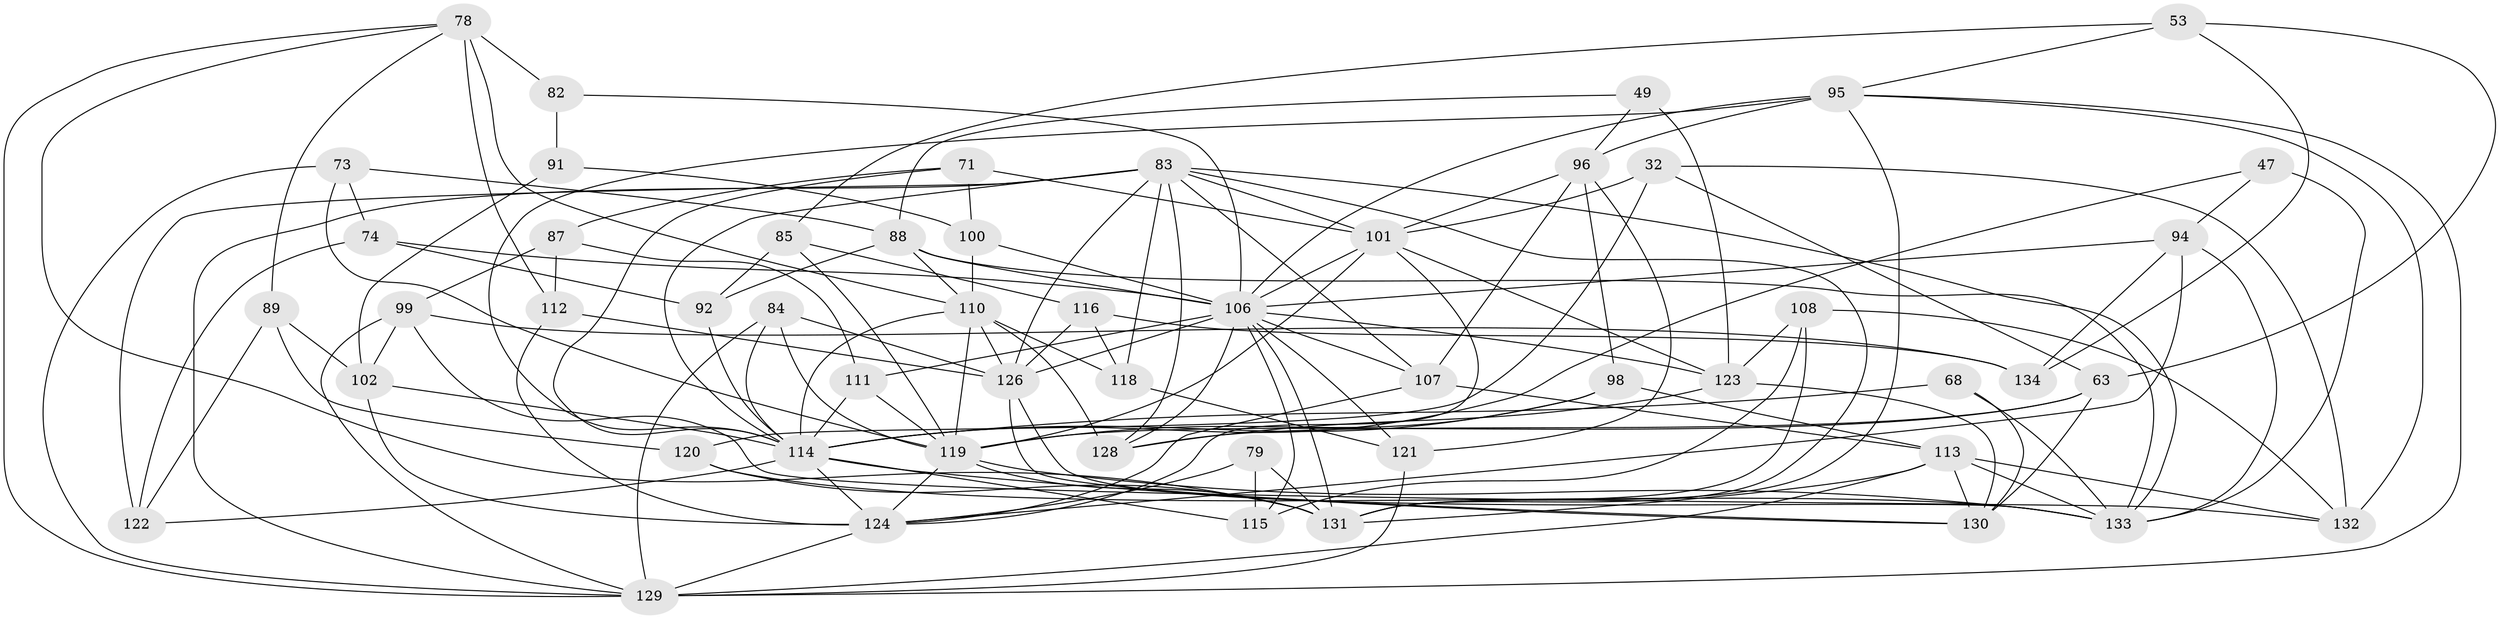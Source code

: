 // original degree distribution, {4: 1.0}
// Generated by graph-tools (version 1.1) at 2025/02/03/04/25 22:02:15]
// undirected, 53 vertices, 148 edges
graph export_dot {
graph [start="1"]
  node [color=gray90,style=filled];
  32 [super="+5"];
  47;
  49 [super="+23"];
  53;
  63 [super="+18"];
  68;
  71;
  73;
  74;
  78 [super="+24"];
  79;
  82 [super="+31"];
  83 [super="+2+34"];
  84;
  85;
  87;
  88 [super="+19+36"];
  89;
  91;
  92;
  94 [super="+90"];
  95 [super="+69"];
  96 [super="+6+43"];
  98;
  99 [super="+38"];
  100;
  101 [super="+57"];
  102 [super="+77"];
  106 [super="+11+55+80+104"];
  107 [super="+37+76"];
  108;
  110 [super="+60"];
  111;
  112 [super="+65"];
  113 [super="+48+97"];
  114 [super="+81+9+103"];
  115 [super="+56"];
  116;
  118;
  119 [super="+27+29+93"];
  120 [super="+25"];
  121;
  122;
  123 [super="+75"];
  124 [super="+86+67"];
  126 [super="+39+70+105"];
  128 [super="+4+127"];
  129 [super="+21+62"];
  130 [super="+50"];
  131 [super="+125+117"];
  132 [super="+109"];
  133 [super="+59+33"];
  134;
  32 -- 63;
  32 -- 120 [weight=2];
  32 -- 132 [weight=2];
  32 -- 101;
  47 -- 94;
  47 -- 114;
  47 -- 133 [weight=2];
  49 -- 123 [weight=3];
  49 -- 96 [weight=2];
  49 -- 88;
  53 -- 134;
  53 -- 63;
  53 -- 85;
  53 -- 95;
  63 -- 128 [weight=2];
  63 -- 130;
  63 -- 119;
  68 -- 133 [weight=2];
  68 -- 114;
  68 -- 130;
  71 -- 87;
  71 -- 100;
  71 -- 101;
  71 -- 114;
  73 -- 74;
  73 -- 129;
  73 -- 88;
  73 -- 119;
  74 -- 92;
  74 -- 122;
  74 -- 106;
  78 -- 82 [weight=2];
  78 -- 112 [weight=2];
  78 -- 89;
  78 -- 110;
  78 -- 129;
  78 -- 131;
  79 -- 115 [weight=2];
  79 -- 124;
  79 -- 131;
  82 -- 91 [weight=2];
  82 -- 106 [weight=2];
  83 -- 118;
  83 -- 122;
  83 -- 128 [weight=2];
  83 -- 101 [weight=2];
  83 -- 133;
  83 -- 107;
  83 -- 126;
  83 -- 114;
  83 -- 129;
  83 -- 131;
  84 -- 129;
  84 -- 126;
  84 -- 114;
  84 -- 119;
  85 -- 116;
  85 -- 92;
  85 -- 119;
  87 -- 111;
  87 -- 112;
  87 -- 99;
  88 -- 133 [weight=2];
  88 -- 92;
  88 -- 106 [weight=2];
  88 -- 110;
  89 -- 122;
  89 -- 120;
  89 -- 102;
  91 -- 102;
  91 -- 100;
  92 -- 114;
  94 -- 134;
  94 -- 106 [weight=2];
  94 -- 133;
  94 -- 124;
  95 -- 96;
  95 -- 106 [weight=2];
  95 -- 129 [weight=2];
  95 -- 114 [weight=2];
  95 -- 132;
  95 -- 131;
  96 -- 121;
  96 -- 101 [weight=2];
  96 -- 98;
  96 -- 107;
  98 -- 113;
  98 -- 114;
  98 -- 119;
  99 -- 134;
  99 -- 129 [weight=2];
  99 -- 102;
  99 -- 132;
  100 -- 110;
  100 -- 106;
  101 -- 119 [weight=2];
  101 -- 123 [weight=2];
  101 -- 124;
  101 -- 106;
  102 -- 124;
  102 -- 114 [weight=2];
  106 -- 131;
  106 -- 128;
  106 -- 126 [weight=4];
  106 -- 107 [weight=3];
  106 -- 123;
  106 -- 111;
  106 -- 115;
  106 -- 121;
  107 -- 113 [weight=2];
  107 -- 124;
  108 -- 132;
  108 -- 115;
  108 -- 123;
  108 -- 131;
  110 -- 118;
  110 -- 128;
  110 -- 119;
  110 -- 126;
  110 -- 114;
  111 -- 114;
  111 -- 119;
  112 -- 126 [weight=2];
  112 -- 124;
  113 -- 129;
  113 -- 131;
  113 -- 133;
  113 -- 132;
  113 -- 130;
  114 -- 122;
  114 -- 130;
  114 -- 115 [weight=2];
  114 -- 124;
  116 -- 126;
  116 -- 134;
  116 -- 118;
  118 -- 121;
  119 -- 131 [weight=2];
  119 -- 133 [weight=2];
  119 -- 124;
  120 -- 133 [weight=2];
  120 -- 131;
  121 -- 129;
  123 -- 128 [weight=2];
  123 -- 130;
  124 -- 129 [weight=2];
  126 -- 133;
  126 -- 130;
}
